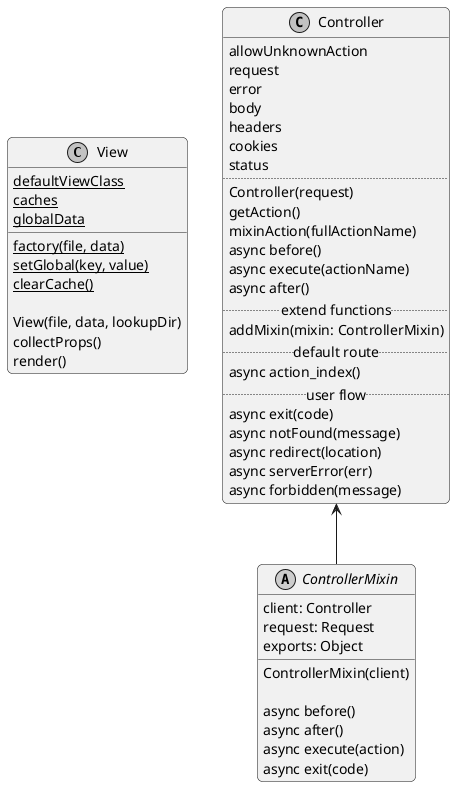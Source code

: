 @startuml
skinparam monochrome true
skinparam shadowing false
skinparam defaultFontName "URW DIN SemiCond"
skinparam defaultFontSize 14
skinparam roundcorner 10
skinparam classAttributeIconSize 0


class View{
  {static} defaultViewClass
  {static} caches
  {static} globalData

  {static} factory(file, data)
  {static} setGlobal(key, value)
  {static} clearCache()

  View(file, data, lookupDir)
  collectProps()
  render()
}

class Controller{
  allowUnknownAction
  request
  error
  body
  headers
  cookies
  status
..
  Controller(request)
  getAction()
  mixinAction(fullActionName)
  async before()
  async execute(actionName)
  async after()
.. extend functions ..
  addMixin(mixin: ControllerMixin)
.. default route ..
  async action_index()
.. user flow ..
  async exit(code)
  async notFound(message)
  async redirect(location)
  async serverError(err)
  async forbidden(message)
}

abstract class ControllerMixin{
  client: Controller
  request: Request
  exports: Object

  ControllerMixin(client)

  async before()
  async after()
  async execute(action)
  async exit(code)
}

Controller <-- ControllerMixin

@enduml